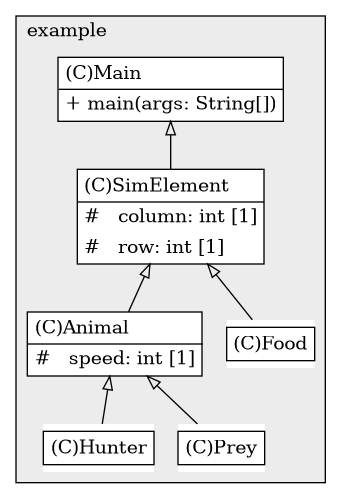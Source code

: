 @startuml

/' diagram meta data start
config=StructureConfiguration;
{
  "projectClassification": {
    "searchMode": "OpenProject", // OpenProject, AllProjects
    "includedProjects": "",
    "pathEndKeywords": "*.impl",
    "isClientPath": "",
    "isClientName": "",
    "isTestPath": "",
    "isTestName": "",
    "isMappingPath": "",
    "isMappingName": "",
    "isDataAccessPath": "",
    "isDataAccessName": "",
    "isDataStructurePath": "",
    "isDataStructureName": "",
    "isInterfaceStructuresPath": "",
    "isInterfaceStructuresName": "",
    "isEntryPointPath": "",
    "isEntryPointName": "",
    "treatFinalFieldsAsMandatory": false
  },
  "graphRestriction": {
    "classPackageExcludeFilter": "",
    "classPackageIncludeFilter": "",
    "classNameExcludeFilter": "",
    "classNameIncludeFilter": "",
    "methodNameExcludeFilter": "",
    "methodNameIncludeFilter": "",
    "removeByInheritance": "", // inheritance/annotation based filtering is done in a second step
    "removeByAnnotation": "",
    "removeByClassPackage": "", // cleanup the graph after inheritance/annotation based filtering is done
    "removeByClassName": "",
    "cutMappings": false,
    "cutEnum": true,
    "cutTests": true,
    "cutClient": true,
    "cutDataAccess": false,
    "cutInterfaceStructures": false,
    "cutDataStructures": false,
    "cutGetterAndSetter": true,
    "cutConstructors": true
  },
  "graphTraversal": {
    "forwardDepth": 6,
    "backwardDepth": 6,
    "classPackageExcludeFilter": "",
    "classPackageIncludeFilter": "",
    "classNameExcludeFilter": "",
    "classNameIncludeFilter": "",
    "methodNameExcludeFilter": "",
    "methodNameIncludeFilter": "",
    "hideMappings": false,
    "hideDataStructures": false,
    "hidePrivateMethods": true,
    "hideInterfaceCalls": true, // indirection: implementation -> interface (is hidden) -> implementation
    "onlyShowApplicationEntryPoints": false, // root node is included
    "useMethodCallsForStructureDiagram": "ForwardOnly" // ForwardOnly, BothDirections, No
  },
  "details": {
    "aggregation": "GroupByClass", // ByClass, GroupByClass, None
    "showClassGenericTypes": true,
    "showMethods": true,
    "showMethodParameterNames": true,
    "showMethodParameterTypes": true,
    "showMethodReturnType": true,
    "showPackageLevels": 2,
    "showDetailedClassStructure": true
  },
  "rootClass": "org.example.Main",
  "extensionCallbackMethod": "" // qualified.class.name#methodName - signature: public static String method(String)
}
diagram meta data end '/



digraph g {
    rankdir="TB"
    splines=polyline
    

'nodes 
subgraph cluster_1322970774 { 
   	label=example
	labeljust=l
	fillcolor="#ececec"
	style=filled
   
   Animal1526836320[
	label=<<TABLE BORDER="1" CELLBORDER="0" CELLPADDING="4" CELLSPACING="0">
<TR><TD ALIGN="LEFT" >(C)Animal</TD></TR>
<HR/>
<TR><TD ALIGN="LEFT" >#   speed: int [1]</TD></TR>
</TABLE>>
	style=filled
	margin=0
	shape=plaintext
	fillcolor="#FFFFFF"
];

Food1526836320[
	label=<<TABLE BORDER="1" CELLBORDER="0" CELLPADDING="4" CELLSPACING="0">
<TR><TD ALIGN="LEFT" >(C)Food</TD></TR>
</TABLE>>
	style=filled
	margin=0
	shape=plaintext
	fillcolor="#FFFFFF"
];

Hunter1526836320[
	label=<<TABLE BORDER="1" CELLBORDER="0" CELLPADDING="4" CELLSPACING="0">
<TR><TD ALIGN="LEFT" >(C)Hunter</TD></TR>
</TABLE>>
	style=filled
	margin=0
	shape=plaintext
	fillcolor="#FFFFFF"
];

Main1526836320[
	label=<<TABLE BORDER="1" CELLBORDER="0" CELLPADDING="4" CELLSPACING="0">
<TR><TD ALIGN="LEFT" >(C)Main</TD></TR>
<HR/>
<TR><TD ALIGN="LEFT" >+ main(args: String[])</TD></TR>
</TABLE>>
	style=filled
	margin=0
	shape=plaintext
	fillcolor="#FFFFFF"
];

Prey1526836320[
	label=<<TABLE BORDER="1" CELLBORDER="0" CELLPADDING="4" CELLSPACING="0">
<TR><TD ALIGN="LEFT" >(C)Prey</TD></TR>
</TABLE>>
	style=filled
	margin=0
	shape=plaintext
	fillcolor="#FFFFFF"
];

SimElement1526836320[
	label=<<TABLE BORDER="1" CELLBORDER="0" CELLPADDING="4" CELLSPACING="0">
<TR><TD ALIGN="LEFT" >(C)SimElement</TD></TR>
<HR/>
<TR><TD ALIGN="LEFT" >#   column: int [1]</TD></TR>
<TR><TD ALIGN="LEFT" >#   row: int [1]</TD></TR>
</TABLE>>
	style=filled
	margin=0
	shape=plaintext
	fillcolor="#FFFFFF"
];
} 

'edges    
Animal1526836320 -> Hunter1526836320[arrowhead=none, arrowtail=empty, dir=both];
Animal1526836320 -> Prey1526836320[arrowhead=none, arrowtail=empty, dir=both];
Main1526836320 -> SimElement1526836320[arrowhead=none, arrowtail=empty, dir=both];
SimElement1526836320 -> Animal1526836320[arrowhead=none, arrowtail=empty, dir=both];
SimElement1526836320 -> Food1526836320[arrowhead=none, arrowtail=empty, dir=both];
    
}
@enduml